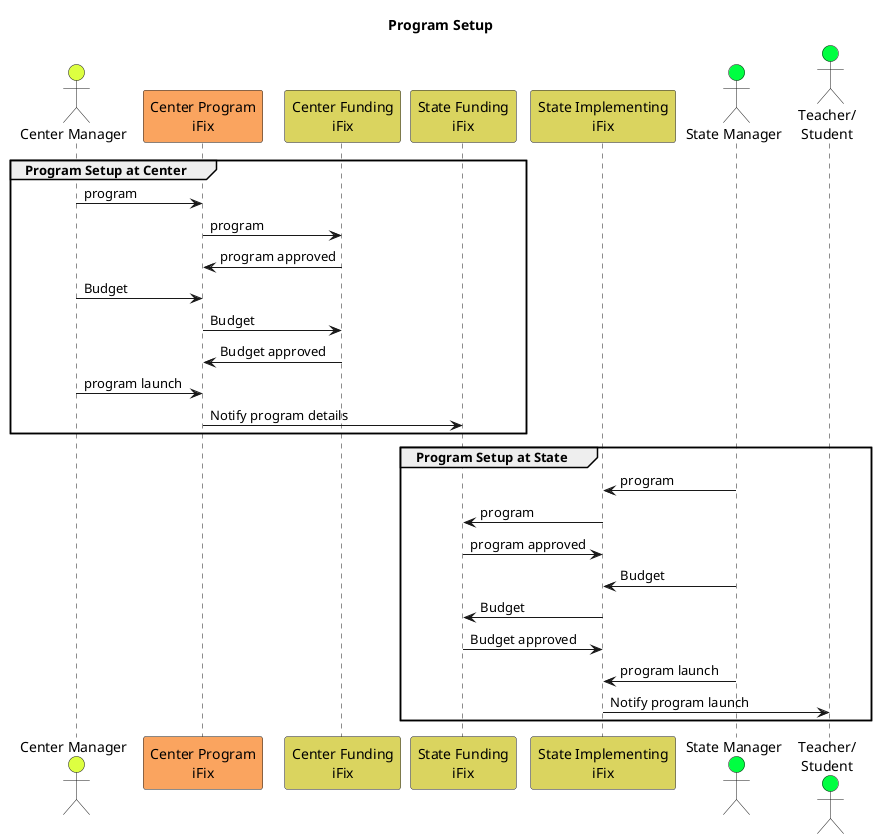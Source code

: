 @startuml
title "Program Setup"
actor CENTER_USER_1 as "Center Manager" order 0 #ddff41
participant DEPT_1_iFIX as "Center Program\niFix" order 1 #FAA45f
participant DEPT_2_iFIX as "Center Funding\niFix" order 2 #DAD45f
participant DEPT_3_iFIX as "State Funding\niFix" order 3 #DAD45f
participant DEPT_4_iFIX as "State Implementing\niFix" order 4 #DAD45f
actor STATE_USER_2 as "State Manager" order 5 #00ff41
actor STATE_USER_3 as "Teacher/\nStudent" order 9 #00ff41

group Program Setup at Center
CENTER_USER_1 -> DEPT_1_iFIX: program
DEPT_1_iFIX -> DEPT_2_iFIX: program
DEPT_1_iFIX <- DEPT_2_iFIX: program approved

CENTER_USER_1 -> DEPT_1_iFIX: Budget
DEPT_1_iFIX -> DEPT_2_iFIX: Budget
DEPT_1_iFIX <- DEPT_2_iFIX: Budget approved

CENTER_USER_1 -> DEPT_1_iFIX: program launch
DEPT_1_iFIX -> DEPT_3_iFIX: Notify program details
end

group Program Setup at State
STATE_USER_2 -> DEPT_4_iFIX: program
DEPT_4_iFIX -> DEPT_3_iFIX: program
DEPT_4_iFIX <- DEPT_3_iFIX: program approved

STATE_USER_2 -> DEPT_4_iFIX: Budget
DEPT_4_iFIX -> DEPT_3_iFIX: Budget
DEPT_4_iFIX <- DEPT_3_iFIX: Budget approved

STATE_USER_2 -> DEPT_4_iFIX: program launch
DEPT_4_iFIX -> STATE_USER_3: Notify program launch
end



@enduml